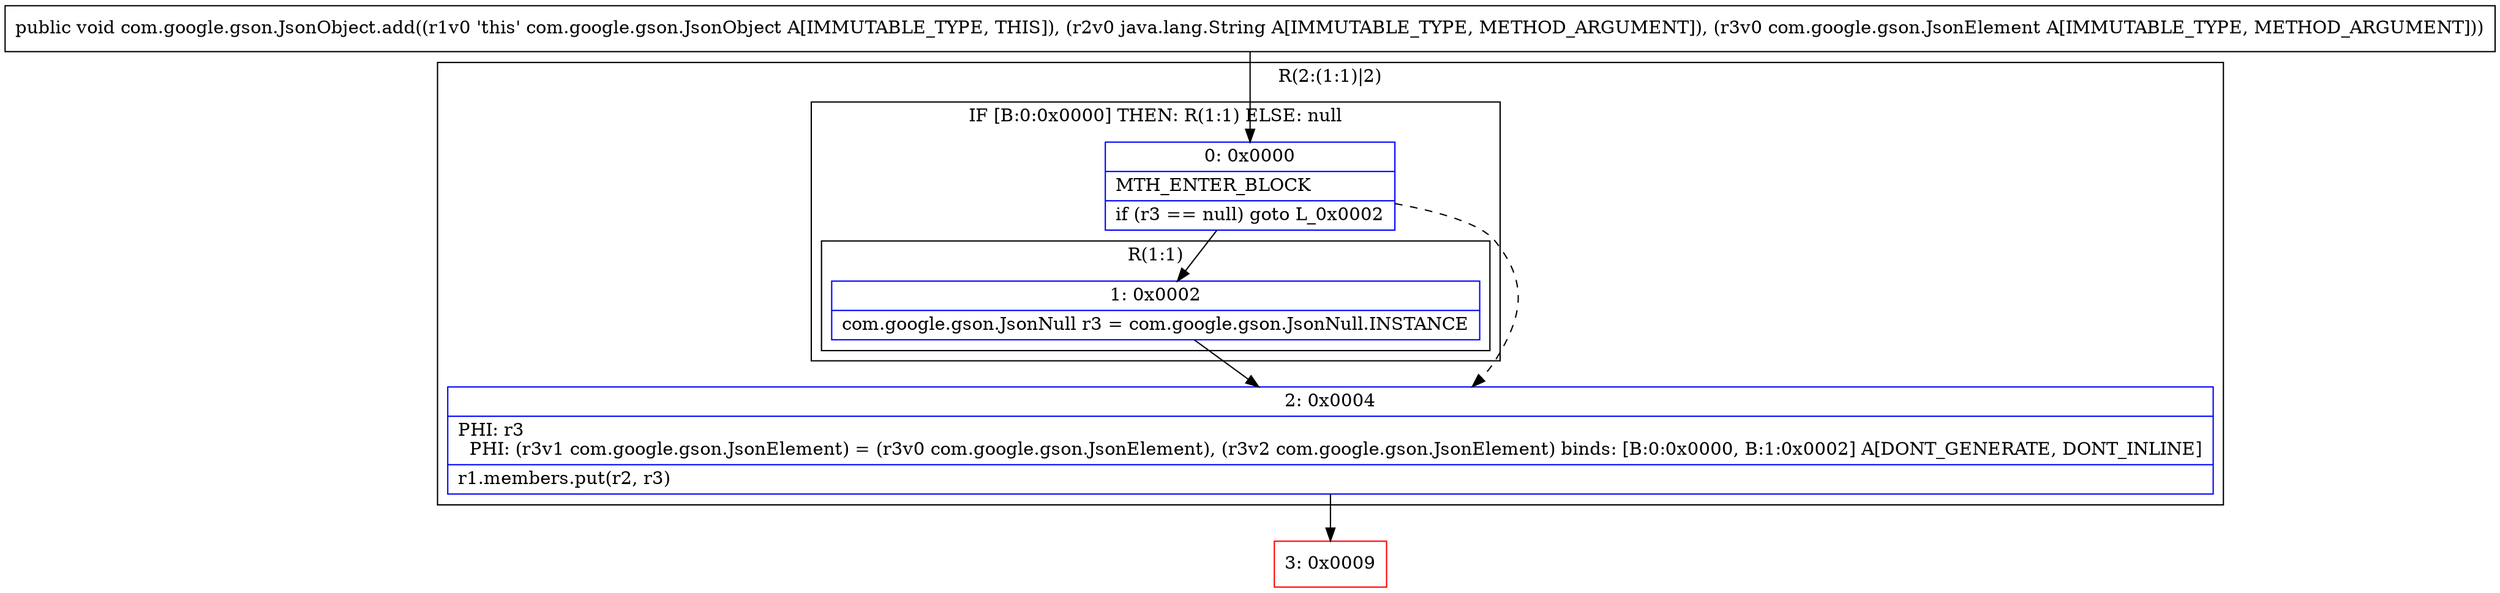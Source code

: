 digraph "CFG forcom.google.gson.JsonObject.add(Ljava\/lang\/String;Lcom\/google\/gson\/JsonElement;)V" {
subgraph cluster_Region_496207819 {
label = "R(2:(1:1)|2)";
node [shape=record,color=blue];
subgraph cluster_IfRegion_1705211900 {
label = "IF [B:0:0x0000] THEN: R(1:1) ELSE: null";
node [shape=record,color=blue];
Node_0 [shape=record,label="{0\:\ 0x0000|MTH_ENTER_BLOCK\l|if (r3 == null) goto L_0x0002\l}"];
subgraph cluster_Region_1308709478 {
label = "R(1:1)";
node [shape=record,color=blue];
Node_1 [shape=record,label="{1\:\ 0x0002|com.google.gson.JsonNull r3 = com.google.gson.JsonNull.INSTANCE\l}"];
}
}
Node_2 [shape=record,label="{2\:\ 0x0004|PHI: r3 \l  PHI: (r3v1 com.google.gson.JsonElement) = (r3v0 com.google.gson.JsonElement), (r3v2 com.google.gson.JsonElement) binds: [B:0:0x0000, B:1:0x0002] A[DONT_GENERATE, DONT_INLINE]\l|r1.members.put(r2, r3)\l}"];
}
Node_3 [shape=record,color=red,label="{3\:\ 0x0009}"];
MethodNode[shape=record,label="{public void com.google.gson.JsonObject.add((r1v0 'this' com.google.gson.JsonObject A[IMMUTABLE_TYPE, THIS]), (r2v0 java.lang.String A[IMMUTABLE_TYPE, METHOD_ARGUMENT]), (r3v0 com.google.gson.JsonElement A[IMMUTABLE_TYPE, METHOD_ARGUMENT])) }"];
MethodNode -> Node_0;
Node_0 -> Node_1;
Node_0 -> Node_2[style=dashed];
Node_1 -> Node_2;
Node_2 -> Node_3;
}

